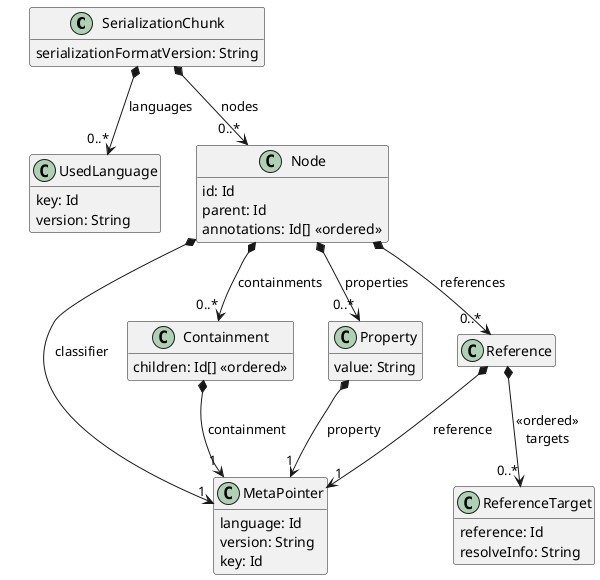 @startuml
'title Serialization Format

hide empty members

class SerializationChunk {
    serializationFormatVersion: String
}

SerializationChunk *--> "0..*" UsedLanguage: languages

class UsedLanguage {
    key: Id
    version: String
}

SerializationChunk *--> "0..*" Node: nodes

class Node {
    id: Id
    parent: Id
    annotations: Id[] <<ordered>>
}

Node *--> "1" MetaPointer: classifier

class MetaPointer {
    language: Id
    version: String
    key: Id
}

Node *--> "0..*" Containment: containments
class Containment {
  children: Id[] <<ordered>>
}
Containment *--> "1" MetaPointer: containment

Node *--> "0..*" Property: properties
class Property {
    value: String
}
Property *--> "1" MetaPointer: property


Node *--> "0..*" Reference: references
class Reference
Reference *--> "1" MetaPointer: reference
Reference *--> "0..*" ReferenceTarget: <<ordered>>\ntargets
class ReferenceTarget {
    reference: Id
    resolveInfo: String
}

@enduml